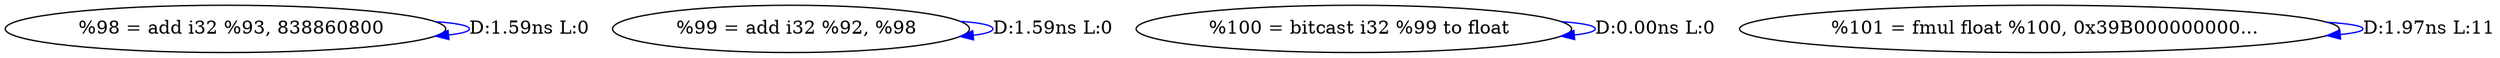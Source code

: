 digraph {
Node0x29b99d0[label="  %98 = add i32 %93, 838860800"];
Node0x29b99d0 -> Node0x29b99d0[label="D:1.59ns L:0",color=blue];
Node0x29b9ab0[label="  %99 = add i32 %92, %98"];
Node0x29b9ab0 -> Node0x29b9ab0[label="D:1.59ns L:0",color=blue];
Node0x29b9b90[label="  %100 = bitcast i32 %99 to float"];
Node0x29b9b90 -> Node0x29b9b90[label="D:0.00ns L:0",color=blue];
Node0x29b9c70[label="  %101 = fmul float %100, 0x39B000000000..."];
Node0x29b9c70 -> Node0x29b9c70[label="D:1.97ns L:11",color=blue];
}
